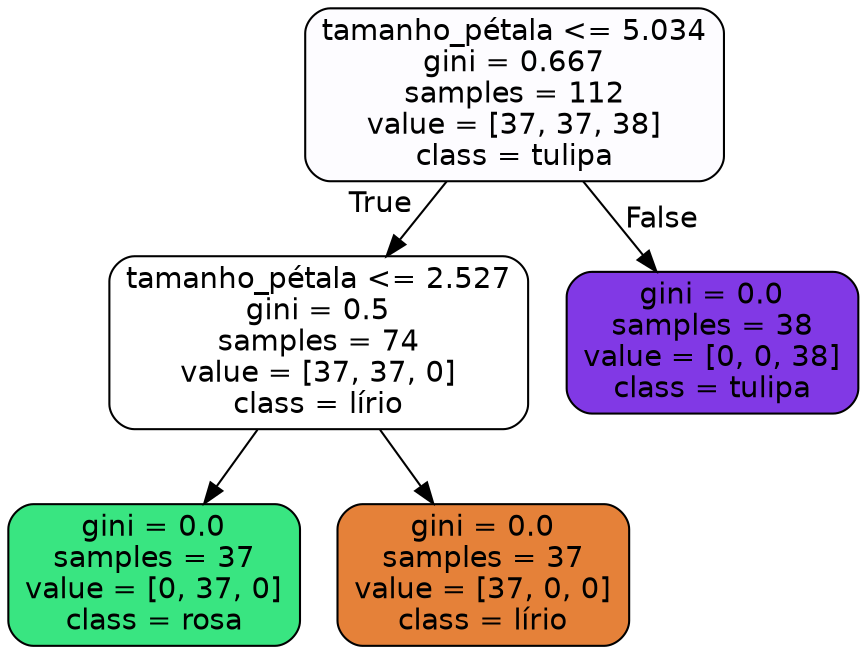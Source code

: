 digraph Tree {
node [shape=box, style="filled, rounded", color="black", fontname="helvetica"] ;
edge [fontname="helvetica"] ;
0 [label="tamanho_pétala <= 5.034\ngini = 0.667\nsamples = 112\nvalue = [37, 37, 38]\nclass = tulipa", fillcolor="#fdfcff"] ;
1 [label="tamanho_pétala <= 2.527\ngini = 0.5\nsamples = 74\nvalue = [37, 37, 0]\nclass = lírio", fillcolor="#ffffff"] ;
0 -> 1 [labeldistance=2.5, labelangle=45, headlabel="True"] ;
2 [label="gini = 0.0\nsamples = 37\nvalue = [0, 37, 0]\nclass = rosa", fillcolor="#39e581"] ;
1 -> 2 ;
3 [label="gini = 0.0\nsamples = 37\nvalue = [37, 0, 0]\nclass = lírio", fillcolor="#e58139"] ;
1 -> 3 ;
4 [label="gini = 0.0\nsamples = 38\nvalue = [0, 0, 38]\nclass = tulipa", fillcolor="#8139e5"] ;
0 -> 4 [labeldistance=2.5, labelangle=-45, headlabel="False"] ;
}